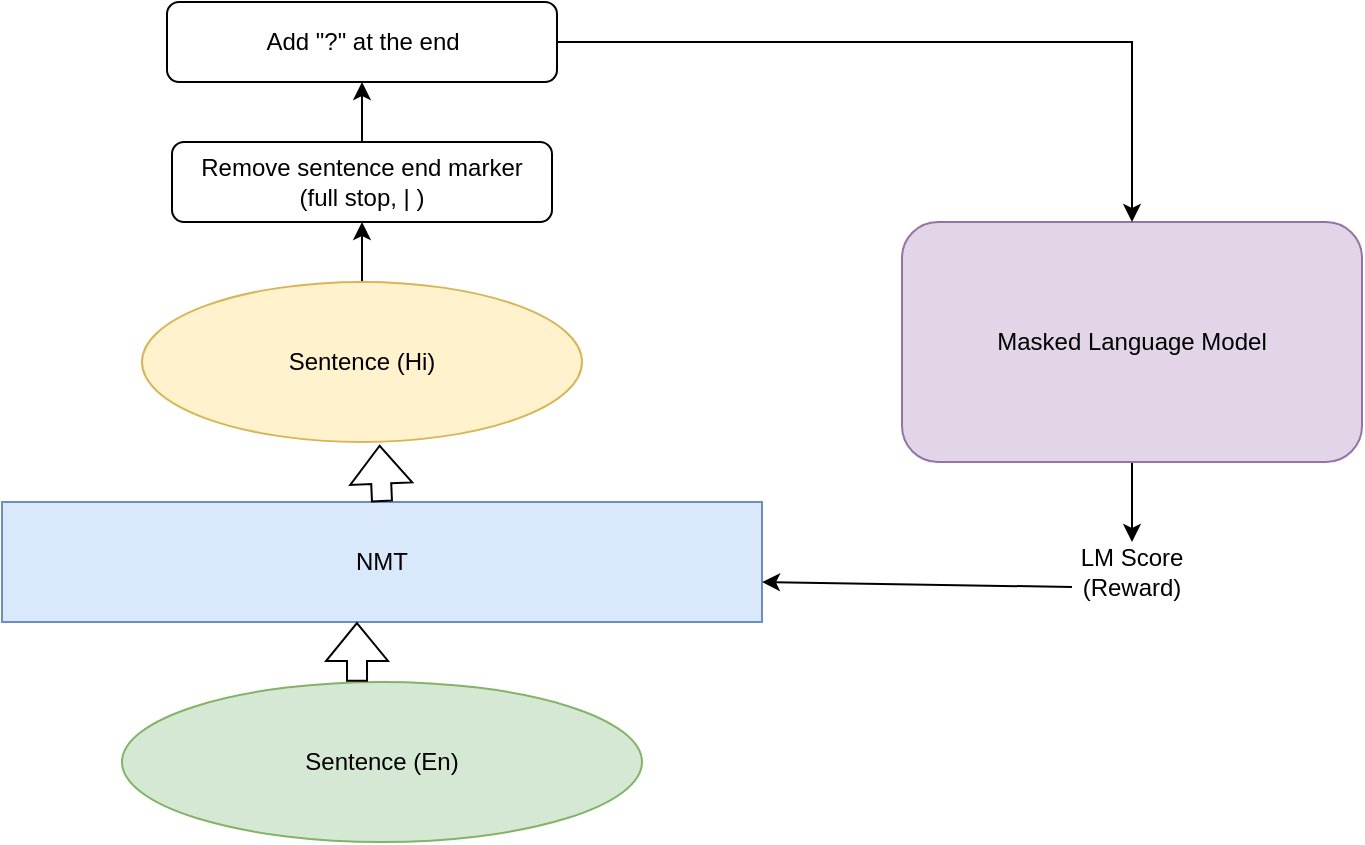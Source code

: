 <mxfile version="20.2.7" type="github">
  <diagram id="BQSkEKXgcyDeB3yoVETX" name="Page-1">
    <mxGraphModel dx="980" dy="557" grid="1" gridSize="10" guides="1" tooltips="1" connect="1" arrows="1" fold="1" page="1" pageScale="1" pageWidth="850" pageHeight="1100" math="0" shadow="0">
      <root>
        <mxCell id="0" />
        <mxCell id="1" parent="0" />
        <mxCell id="ccW-EzS-qIKJrXsyPBc8-1" value="&lt;p style=&quot;line-height: 2.6;&quot;&gt;NMT&lt;/p&gt;" style="rounded=0;whiteSpace=wrap;html=1;fillColor=#dae8fc;strokeColor=#6c8ebf;" parent="1" vertex="1">
          <mxGeometry x="120" y="380" width="380" height="60" as="geometry" />
        </mxCell>
        <mxCell id="ccW-EzS-qIKJrXsyPBc8-2" value="Sentence (En)" style="ellipse;whiteSpace=wrap;html=1;fillColor=#d5e8d4;strokeColor=#82b366;" parent="1" vertex="1">
          <mxGeometry x="180" y="470" width="260" height="80" as="geometry" />
        </mxCell>
        <mxCell id="ccW-EzS-qIKJrXsyPBc8-3" value="" style="shape=flexArrow;endArrow=classic;html=1;rounded=0;exitX=0.452;exitY=-0.002;exitDx=0;exitDy=0;exitPerimeter=0;entryX=0.467;entryY=1;entryDx=0;entryDy=0;entryPerimeter=0;" parent="1" source="ccW-EzS-qIKJrXsyPBc8-2" target="ccW-EzS-qIKJrXsyPBc8-1" edge="1">
          <mxGeometry width="50" height="50" relative="1" as="geometry">
            <mxPoint x="400" y="560" as="sourcePoint" />
            <mxPoint x="450" y="510" as="targetPoint" />
          </mxGeometry>
        </mxCell>
        <mxCell id="D3YJLMPrBnAHAto_mSMA-2" value="" style="edgeStyle=orthogonalEdgeStyle;rounded=0;orthogonalLoop=1;jettySize=auto;html=1;" edge="1" parent="1" source="ccW-EzS-qIKJrXsyPBc8-4" target="D3YJLMPrBnAHAto_mSMA-1">
          <mxGeometry relative="1" as="geometry" />
        </mxCell>
        <mxCell id="ccW-EzS-qIKJrXsyPBc8-4" value="Sentence (Hi)" style="ellipse;whiteSpace=wrap;html=1;fillColor=#fff2cc;strokeColor=#d6b656;" parent="1" vertex="1">
          <mxGeometry x="190" y="270" width="220" height="80" as="geometry" />
        </mxCell>
        <mxCell id="ccW-EzS-qIKJrXsyPBc8-5" value="" style="shape=flexArrow;endArrow=classic;html=1;rounded=0;exitX=0.5;exitY=0;exitDx=0;exitDy=0;entryX=0.54;entryY=1.017;entryDx=0;entryDy=0;entryPerimeter=0;" parent="1" source="ccW-EzS-qIKJrXsyPBc8-1" target="ccW-EzS-qIKJrXsyPBc8-4" edge="1">
          <mxGeometry width="50" height="50" relative="1" as="geometry">
            <mxPoint x="400" y="350" as="sourcePoint" />
            <mxPoint x="450" y="300" as="targetPoint" />
          </mxGeometry>
        </mxCell>
        <mxCell id="ccW-EzS-qIKJrXsyPBc8-14" value="" style="edgeStyle=orthogonalEdgeStyle;rounded=0;orthogonalLoop=1;jettySize=auto;html=1;" parent="1" source="ccW-EzS-qIKJrXsyPBc8-6" target="ccW-EzS-qIKJrXsyPBc8-13" edge="1">
          <mxGeometry relative="1" as="geometry" />
        </mxCell>
        <mxCell id="ccW-EzS-qIKJrXsyPBc8-6" value="Masked Language Model" style="rounded=1;whiteSpace=wrap;html=1;fillColor=#e1d5e7;strokeColor=#9673a6;" parent="1" vertex="1">
          <mxGeometry x="570" y="240" width="230" height="120" as="geometry" />
        </mxCell>
        <mxCell id="ccW-EzS-qIKJrXsyPBc8-13" value="LM Score (Reward)" style="text;html=1;strokeColor=none;fillColor=none;align=center;verticalAlign=middle;whiteSpace=wrap;rounded=0;" parent="1" vertex="1">
          <mxGeometry x="655" y="400" width="60" height="30" as="geometry" />
        </mxCell>
        <mxCell id="ccW-EzS-qIKJrXsyPBc8-16" value="" style="endArrow=classic;html=1;rounded=0;exitX=0;exitY=0.75;exitDx=0;exitDy=0;" parent="1" source="ccW-EzS-qIKJrXsyPBc8-13" edge="1">
          <mxGeometry width="50" height="50" relative="1" as="geometry">
            <mxPoint x="400" y="330" as="sourcePoint" />
            <mxPoint x="500" y="420" as="targetPoint" />
          </mxGeometry>
        </mxCell>
        <mxCell id="D3YJLMPrBnAHAto_mSMA-7" value="" style="edgeStyle=orthogonalEdgeStyle;rounded=0;orthogonalLoop=1;jettySize=auto;html=1;" edge="1" parent="1" source="D3YJLMPrBnAHAto_mSMA-1" target="D3YJLMPrBnAHAto_mSMA-3">
          <mxGeometry relative="1" as="geometry" />
        </mxCell>
        <mxCell id="D3YJLMPrBnAHAto_mSMA-1" value="Remove sentence end marker&lt;br&gt;(full stop, | )" style="rounded=1;whiteSpace=wrap;html=1;" vertex="1" parent="1">
          <mxGeometry x="205" y="200" width="190" height="40" as="geometry" />
        </mxCell>
        <mxCell id="D3YJLMPrBnAHAto_mSMA-3" value="Add &quot;?&quot; at the end" style="rounded=1;whiteSpace=wrap;html=1;" vertex="1" parent="1">
          <mxGeometry x="202.5" y="130" width="195" height="40" as="geometry" />
        </mxCell>
        <mxCell id="D3YJLMPrBnAHAto_mSMA-10" value="" style="endArrow=classic;html=1;rounded=0;exitX=1;exitY=0.5;exitDx=0;exitDy=0;entryX=0.5;entryY=0;entryDx=0;entryDy=0;" edge="1" parent="1" source="D3YJLMPrBnAHAto_mSMA-3" target="ccW-EzS-qIKJrXsyPBc8-6">
          <mxGeometry width="50" height="50" relative="1" as="geometry">
            <mxPoint x="400" y="310" as="sourcePoint" />
            <mxPoint x="450" y="260" as="targetPoint" />
            <Array as="points">
              <mxPoint x="685" y="150" />
            </Array>
          </mxGeometry>
        </mxCell>
      </root>
    </mxGraphModel>
  </diagram>
</mxfile>
